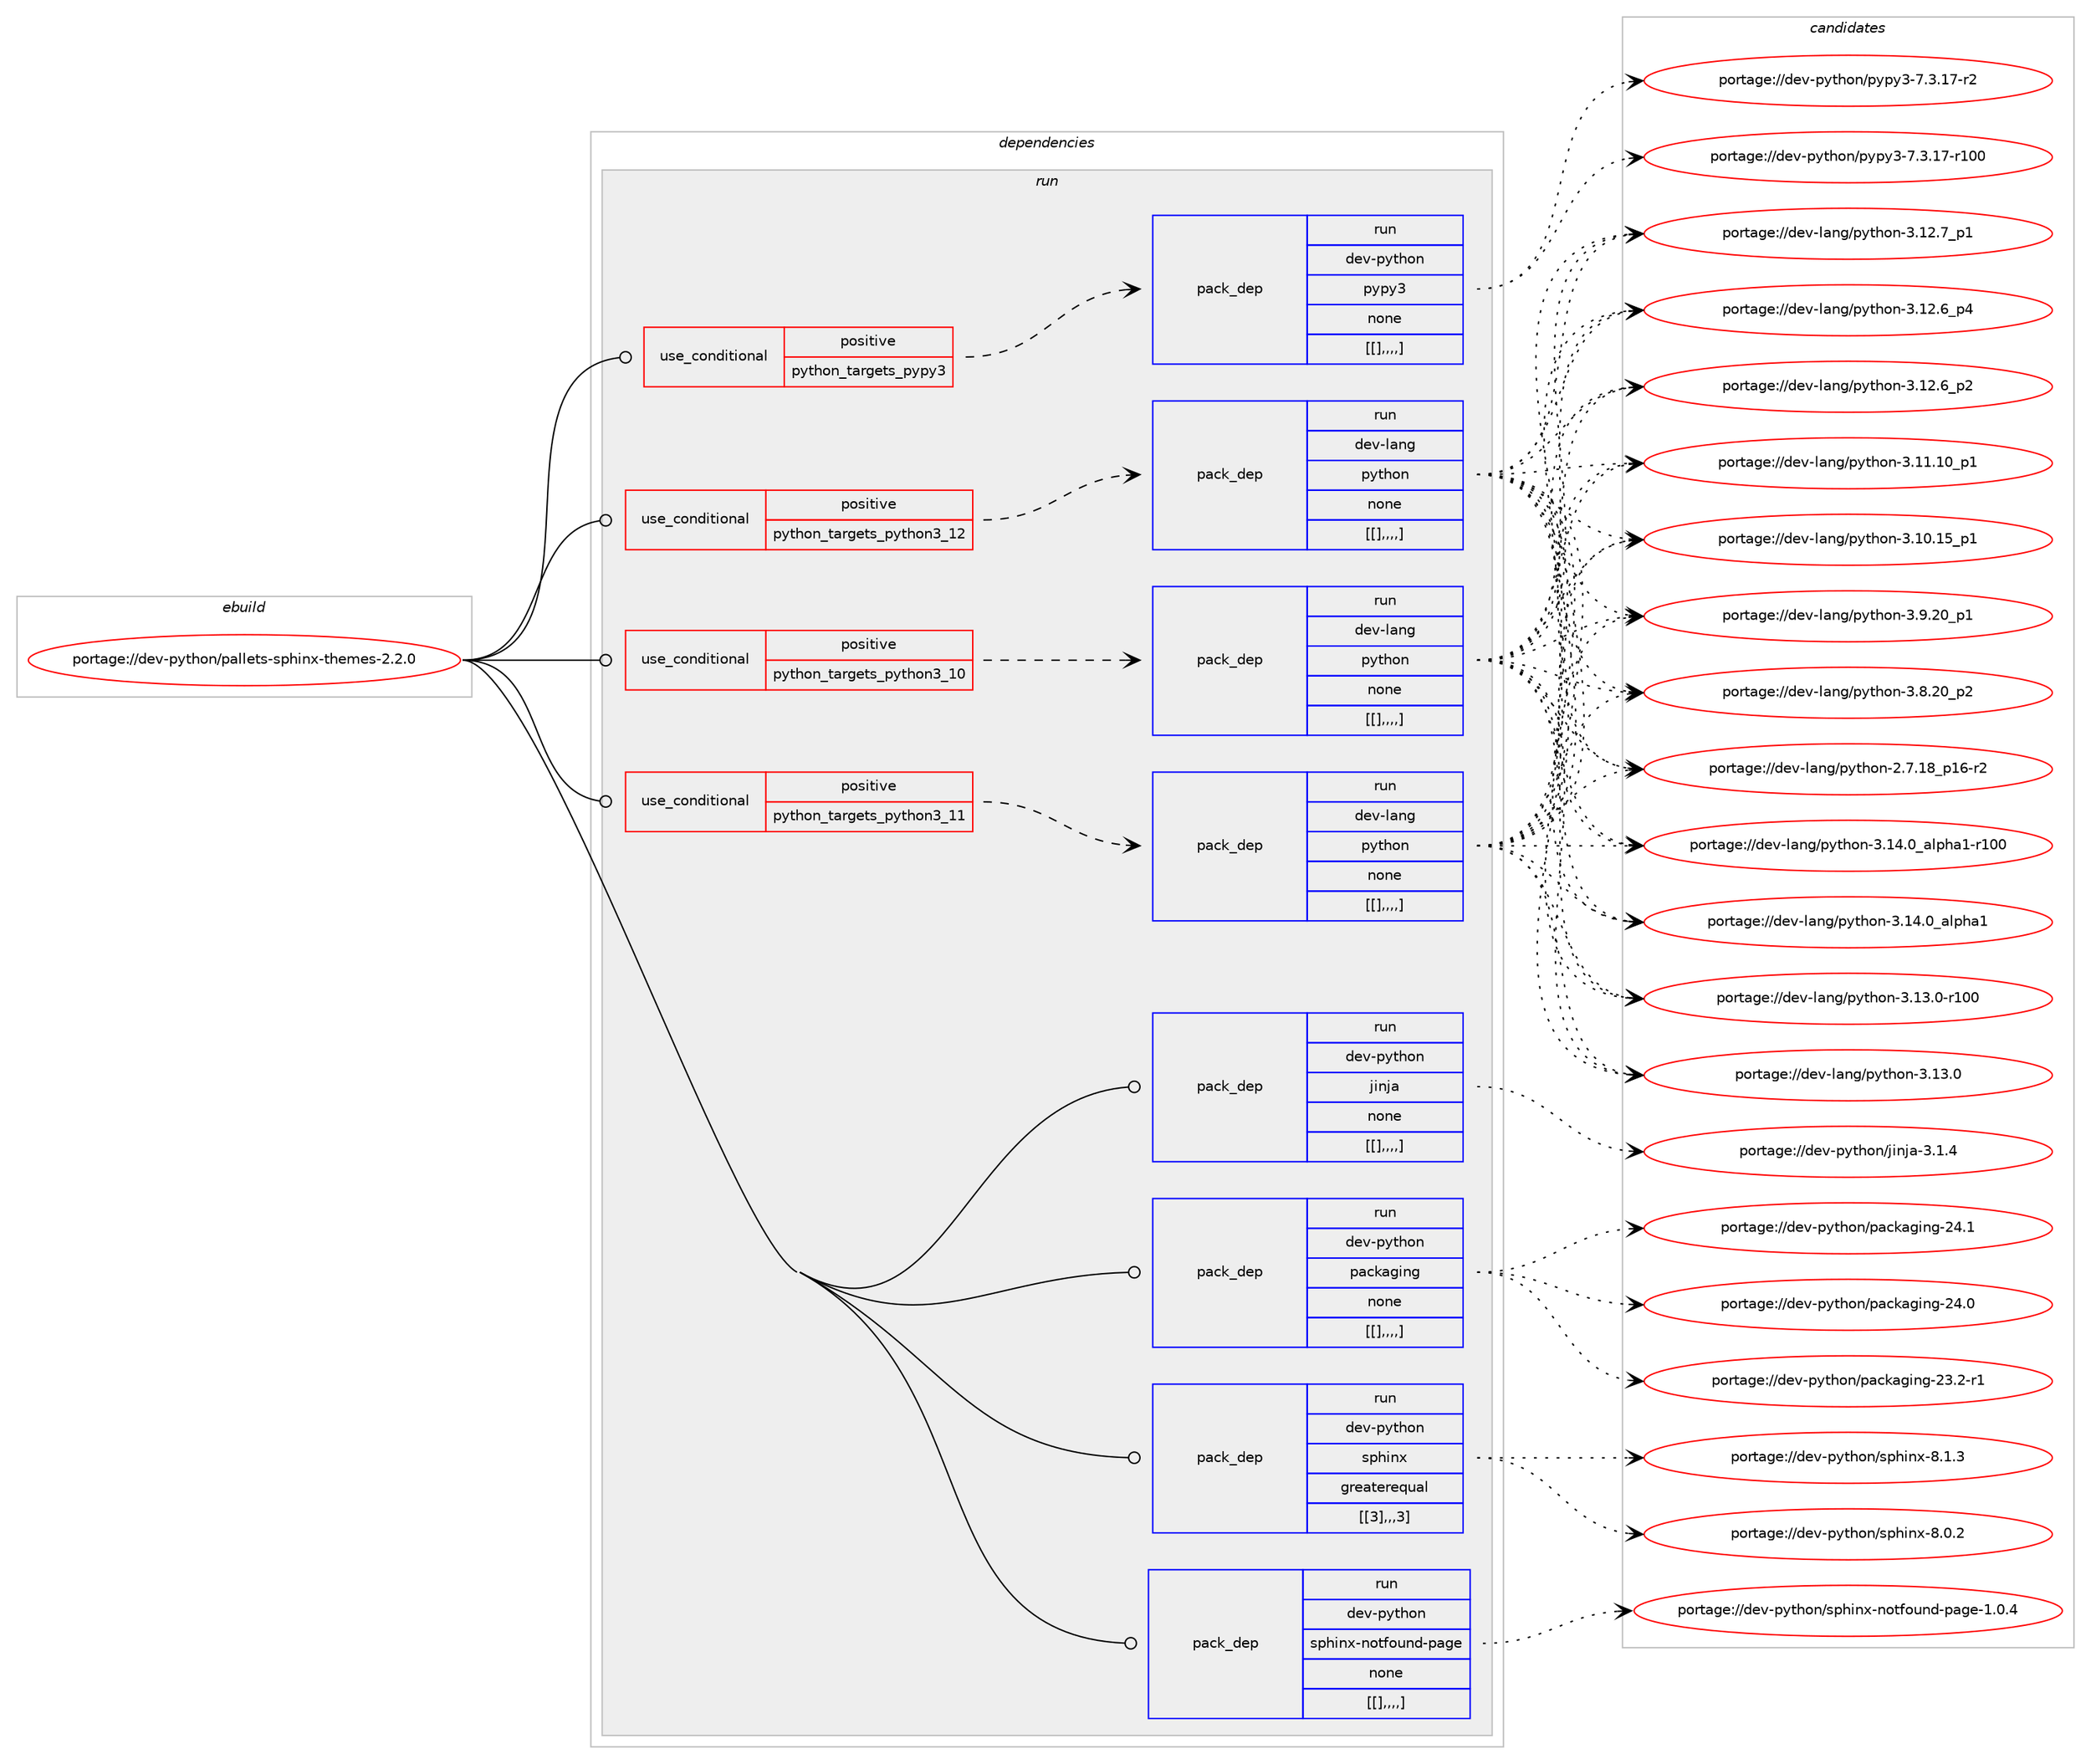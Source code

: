 digraph prolog {

# *************
# Graph options
# *************

newrank=true;
concentrate=true;
compound=true;
graph [rankdir=LR,fontname=Helvetica,fontsize=10,ranksep=1.5];#, ranksep=2.5, nodesep=0.2];
edge  [arrowhead=vee];
node  [fontname=Helvetica,fontsize=10];

# **********
# The ebuild
# **********

subgraph cluster_leftcol {
color=gray;
label=<<i>ebuild</i>>;
id [label="portage://dev-python/pallets-sphinx-themes-2.2.0", color=red, width=4, href="../dev-python/pallets-sphinx-themes-2.2.0.svg"];
}

# ****************
# The dependencies
# ****************

subgraph cluster_midcol {
color=gray;
label=<<i>dependencies</i>>;
subgraph cluster_compile {
fillcolor="#eeeeee";
style=filled;
label=<<i>compile</i>>;
}
subgraph cluster_compileandrun {
fillcolor="#eeeeee";
style=filled;
label=<<i>compile and run</i>>;
}
subgraph cluster_run {
fillcolor="#eeeeee";
style=filled;
label=<<i>run</i>>;
subgraph cond38033 {
dependency159507 [label=<<TABLE BORDER="0" CELLBORDER="1" CELLSPACING="0" CELLPADDING="4"><TR><TD ROWSPAN="3" CELLPADDING="10">use_conditional</TD></TR><TR><TD>positive</TD></TR><TR><TD>python_targets_pypy3</TD></TR></TABLE>>, shape=none, color=red];
subgraph pack120156 {
dependency159514 [label=<<TABLE BORDER="0" CELLBORDER="1" CELLSPACING="0" CELLPADDING="4" WIDTH="220"><TR><TD ROWSPAN="6" CELLPADDING="30">pack_dep</TD></TR><TR><TD WIDTH="110">run</TD></TR><TR><TD>dev-python</TD></TR><TR><TD>pypy3</TD></TR><TR><TD>none</TD></TR><TR><TD>[[],,,,]</TD></TR></TABLE>>, shape=none, color=blue];
}
dependency159507:e -> dependency159514:w [weight=20,style="dashed",arrowhead="vee"];
}
id:e -> dependency159507:w [weight=20,style="solid",arrowhead="odot"];
subgraph cond38059 {
dependency159539 [label=<<TABLE BORDER="0" CELLBORDER="1" CELLSPACING="0" CELLPADDING="4"><TR><TD ROWSPAN="3" CELLPADDING="10">use_conditional</TD></TR><TR><TD>positive</TD></TR><TR><TD>python_targets_python3_10</TD></TR></TABLE>>, shape=none, color=red];
subgraph pack120212 {
dependency159610 [label=<<TABLE BORDER="0" CELLBORDER="1" CELLSPACING="0" CELLPADDING="4" WIDTH="220"><TR><TD ROWSPAN="6" CELLPADDING="30">pack_dep</TD></TR><TR><TD WIDTH="110">run</TD></TR><TR><TD>dev-lang</TD></TR><TR><TD>python</TD></TR><TR><TD>none</TD></TR><TR><TD>[[],,,,]</TD></TR></TABLE>>, shape=none, color=blue];
}
dependency159539:e -> dependency159610:w [weight=20,style="dashed",arrowhead="vee"];
}
id:e -> dependency159539:w [weight=20,style="solid",arrowhead="odot"];
subgraph cond38088 {
dependency159658 [label=<<TABLE BORDER="0" CELLBORDER="1" CELLSPACING="0" CELLPADDING="4"><TR><TD ROWSPAN="3" CELLPADDING="10">use_conditional</TD></TR><TR><TD>positive</TD></TR><TR><TD>python_targets_python3_11</TD></TR></TABLE>>, shape=none, color=red];
subgraph pack120251 {
dependency159673 [label=<<TABLE BORDER="0" CELLBORDER="1" CELLSPACING="0" CELLPADDING="4" WIDTH="220"><TR><TD ROWSPAN="6" CELLPADDING="30">pack_dep</TD></TR><TR><TD WIDTH="110">run</TD></TR><TR><TD>dev-lang</TD></TR><TR><TD>python</TD></TR><TR><TD>none</TD></TR><TR><TD>[[],,,,]</TD></TR></TABLE>>, shape=none, color=blue];
}
dependency159658:e -> dependency159673:w [weight=20,style="dashed",arrowhead="vee"];
}
id:e -> dependency159658:w [weight=20,style="solid",arrowhead="odot"];
subgraph cond38111 {
dependency159694 [label=<<TABLE BORDER="0" CELLBORDER="1" CELLSPACING="0" CELLPADDING="4"><TR><TD ROWSPAN="3" CELLPADDING="10">use_conditional</TD></TR><TR><TD>positive</TD></TR><TR><TD>python_targets_python3_12</TD></TR></TABLE>>, shape=none, color=red];
subgraph pack120282 {
dependency159716 [label=<<TABLE BORDER="0" CELLBORDER="1" CELLSPACING="0" CELLPADDING="4" WIDTH="220"><TR><TD ROWSPAN="6" CELLPADDING="30">pack_dep</TD></TR><TR><TD WIDTH="110">run</TD></TR><TR><TD>dev-lang</TD></TR><TR><TD>python</TD></TR><TR><TD>none</TD></TR><TR><TD>[[],,,,]</TD></TR></TABLE>>, shape=none, color=blue];
}
dependency159694:e -> dependency159716:w [weight=20,style="dashed",arrowhead="vee"];
}
id:e -> dependency159694:w [weight=20,style="solid",arrowhead="odot"];
subgraph pack120287 {
dependency159739 [label=<<TABLE BORDER="0" CELLBORDER="1" CELLSPACING="0" CELLPADDING="4" WIDTH="220"><TR><TD ROWSPAN="6" CELLPADDING="30">pack_dep</TD></TR><TR><TD WIDTH="110">run</TD></TR><TR><TD>dev-python</TD></TR><TR><TD>jinja</TD></TR><TR><TD>none</TD></TR><TR><TD>[[],,,,]</TD></TR></TABLE>>, shape=none, color=blue];
}
id:e -> dependency159739:w [weight=20,style="solid",arrowhead="odot"];
subgraph pack120300 {
dependency159777 [label=<<TABLE BORDER="0" CELLBORDER="1" CELLSPACING="0" CELLPADDING="4" WIDTH="220"><TR><TD ROWSPAN="6" CELLPADDING="30">pack_dep</TD></TR><TR><TD WIDTH="110">run</TD></TR><TR><TD>dev-python</TD></TR><TR><TD>packaging</TD></TR><TR><TD>none</TD></TR><TR><TD>[[],,,,]</TD></TR></TABLE>>, shape=none, color=blue];
}
id:e -> dependency159777:w [weight=20,style="solid",arrowhead="odot"];
subgraph pack120336 {
dependency159806 [label=<<TABLE BORDER="0" CELLBORDER="1" CELLSPACING="0" CELLPADDING="4" WIDTH="220"><TR><TD ROWSPAN="6" CELLPADDING="30">pack_dep</TD></TR><TR><TD WIDTH="110">run</TD></TR><TR><TD>dev-python</TD></TR><TR><TD>sphinx</TD></TR><TR><TD>greaterequal</TD></TR><TR><TD>[[3],,,3]</TD></TR></TABLE>>, shape=none, color=blue];
}
id:e -> dependency159806:w [weight=20,style="solid",arrowhead="odot"];
subgraph pack120349 {
dependency159828 [label=<<TABLE BORDER="0" CELLBORDER="1" CELLSPACING="0" CELLPADDING="4" WIDTH="220"><TR><TD ROWSPAN="6" CELLPADDING="30">pack_dep</TD></TR><TR><TD WIDTH="110">run</TD></TR><TR><TD>dev-python</TD></TR><TR><TD>sphinx-notfound-page</TD></TR><TR><TD>none</TD></TR><TR><TD>[[],,,,]</TD></TR></TABLE>>, shape=none, color=blue];
}
id:e -> dependency159828:w [weight=20,style="solid",arrowhead="odot"];
}
}

# **************
# The candidates
# **************

subgraph cluster_choices {
rank=same;
color=gray;
label=<<i>candidates</i>>;

subgraph choice120005 {
color=black;
nodesep=1;
choice100101118451121211161041111104711212111212151455546514649554511450 [label="portage://dev-python/pypy3-7.3.17-r2", color=red, width=4,href="../dev-python/pypy3-7.3.17-r2.svg"];
choice1001011184511212111610411111047112121112121514555465146495545114494848 [label="portage://dev-python/pypy3-7.3.17-r100", color=red, width=4,href="../dev-python/pypy3-7.3.17-r100.svg"];
dependency159514:e -> choice100101118451121211161041111104711212111212151455546514649554511450:w [style=dotted,weight="100"];
dependency159514:e -> choice1001011184511212111610411111047112121112121514555465146495545114494848:w [style=dotted,weight="100"];
}
subgraph choice120020 {
color=black;
nodesep=1;
choice100101118451089711010347112121116104111110455146495246489597108112104974945114494848 [label="portage://dev-lang/python-3.14.0_alpha1-r100", color=red, width=4,href="../dev-lang/python-3.14.0_alpha1-r100.svg"];
choice1001011184510897110103471121211161041111104551464952464895971081121049749 [label="portage://dev-lang/python-3.14.0_alpha1", color=red, width=4,href="../dev-lang/python-3.14.0_alpha1.svg"];
choice1001011184510897110103471121211161041111104551464951464845114494848 [label="portage://dev-lang/python-3.13.0-r100", color=red, width=4,href="../dev-lang/python-3.13.0-r100.svg"];
choice10010111845108971101034711212111610411111045514649514648 [label="portage://dev-lang/python-3.13.0", color=red, width=4,href="../dev-lang/python-3.13.0.svg"];
choice100101118451089711010347112121116104111110455146495046559511249 [label="portage://dev-lang/python-3.12.7_p1", color=red, width=4,href="../dev-lang/python-3.12.7_p1.svg"];
choice100101118451089711010347112121116104111110455146495046549511252 [label="portage://dev-lang/python-3.12.6_p4", color=red, width=4,href="../dev-lang/python-3.12.6_p4.svg"];
choice100101118451089711010347112121116104111110455146495046549511250 [label="portage://dev-lang/python-3.12.6_p2", color=red, width=4,href="../dev-lang/python-3.12.6_p2.svg"];
choice10010111845108971101034711212111610411111045514649494649489511249 [label="portage://dev-lang/python-3.11.10_p1", color=red, width=4,href="../dev-lang/python-3.11.10_p1.svg"];
choice10010111845108971101034711212111610411111045514649484649539511249 [label="portage://dev-lang/python-3.10.15_p1", color=red, width=4,href="../dev-lang/python-3.10.15_p1.svg"];
choice100101118451089711010347112121116104111110455146574650489511249 [label="portage://dev-lang/python-3.9.20_p1", color=red, width=4,href="../dev-lang/python-3.9.20_p1.svg"];
choice100101118451089711010347112121116104111110455146564650489511250 [label="portage://dev-lang/python-3.8.20_p2", color=red, width=4,href="../dev-lang/python-3.8.20_p2.svg"];
choice100101118451089711010347112121116104111110455046554649569511249544511450 [label="portage://dev-lang/python-2.7.18_p16-r2", color=red, width=4,href="../dev-lang/python-2.7.18_p16-r2.svg"];
dependency159610:e -> choice100101118451089711010347112121116104111110455146495246489597108112104974945114494848:w [style=dotted,weight="100"];
dependency159610:e -> choice1001011184510897110103471121211161041111104551464952464895971081121049749:w [style=dotted,weight="100"];
dependency159610:e -> choice1001011184510897110103471121211161041111104551464951464845114494848:w [style=dotted,weight="100"];
dependency159610:e -> choice10010111845108971101034711212111610411111045514649514648:w [style=dotted,weight="100"];
dependency159610:e -> choice100101118451089711010347112121116104111110455146495046559511249:w [style=dotted,weight="100"];
dependency159610:e -> choice100101118451089711010347112121116104111110455146495046549511252:w [style=dotted,weight="100"];
dependency159610:e -> choice100101118451089711010347112121116104111110455146495046549511250:w [style=dotted,weight="100"];
dependency159610:e -> choice10010111845108971101034711212111610411111045514649494649489511249:w [style=dotted,weight="100"];
dependency159610:e -> choice10010111845108971101034711212111610411111045514649484649539511249:w [style=dotted,weight="100"];
dependency159610:e -> choice100101118451089711010347112121116104111110455146574650489511249:w [style=dotted,weight="100"];
dependency159610:e -> choice100101118451089711010347112121116104111110455146564650489511250:w [style=dotted,weight="100"];
dependency159610:e -> choice100101118451089711010347112121116104111110455046554649569511249544511450:w [style=dotted,weight="100"];
}
subgraph choice120031 {
color=black;
nodesep=1;
choice100101118451089711010347112121116104111110455146495246489597108112104974945114494848 [label="portage://dev-lang/python-3.14.0_alpha1-r100", color=red, width=4,href="../dev-lang/python-3.14.0_alpha1-r100.svg"];
choice1001011184510897110103471121211161041111104551464952464895971081121049749 [label="portage://dev-lang/python-3.14.0_alpha1", color=red, width=4,href="../dev-lang/python-3.14.0_alpha1.svg"];
choice1001011184510897110103471121211161041111104551464951464845114494848 [label="portage://dev-lang/python-3.13.0-r100", color=red, width=4,href="../dev-lang/python-3.13.0-r100.svg"];
choice10010111845108971101034711212111610411111045514649514648 [label="portage://dev-lang/python-3.13.0", color=red, width=4,href="../dev-lang/python-3.13.0.svg"];
choice100101118451089711010347112121116104111110455146495046559511249 [label="portage://dev-lang/python-3.12.7_p1", color=red, width=4,href="../dev-lang/python-3.12.7_p1.svg"];
choice100101118451089711010347112121116104111110455146495046549511252 [label="portage://dev-lang/python-3.12.6_p4", color=red, width=4,href="../dev-lang/python-3.12.6_p4.svg"];
choice100101118451089711010347112121116104111110455146495046549511250 [label="portage://dev-lang/python-3.12.6_p2", color=red, width=4,href="../dev-lang/python-3.12.6_p2.svg"];
choice10010111845108971101034711212111610411111045514649494649489511249 [label="portage://dev-lang/python-3.11.10_p1", color=red, width=4,href="../dev-lang/python-3.11.10_p1.svg"];
choice10010111845108971101034711212111610411111045514649484649539511249 [label="portage://dev-lang/python-3.10.15_p1", color=red, width=4,href="../dev-lang/python-3.10.15_p1.svg"];
choice100101118451089711010347112121116104111110455146574650489511249 [label="portage://dev-lang/python-3.9.20_p1", color=red, width=4,href="../dev-lang/python-3.9.20_p1.svg"];
choice100101118451089711010347112121116104111110455146564650489511250 [label="portage://dev-lang/python-3.8.20_p2", color=red, width=4,href="../dev-lang/python-3.8.20_p2.svg"];
choice100101118451089711010347112121116104111110455046554649569511249544511450 [label="portage://dev-lang/python-2.7.18_p16-r2", color=red, width=4,href="../dev-lang/python-2.7.18_p16-r2.svg"];
dependency159673:e -> choice100101118451089711010347112121116104111110455146495246489597108112104974945114494848:w [style=dotted,weight="100"];
dependency159673:e -> choice1001011184510897110103471121211161041111104551464952464895971081121049749:w [style=dotted,weight="100"];
dependency159673:e -> choice1001011184510897110103471121211161041111104551464951464845114494848:w [style=dotted,weight="100"];
dependency159673:e -> choice10010111845108971101034711212111610411111045514649514648:w [style=dotted,weight="100"];
dependency159673:e -> choice100101118451089711010347112121116104111110455146495046559511249:w [style=dotted,weight="100"];
dependency159673:e -> choice100101118451089711010347112121116104111110455146495046549511252:w [style=dotted,weight="100"];
dependency159673:e -> choice100101118451089711010347112121116104111110455146495046549511250:w [style=dotted,weight="100"];
dependency159673:e -> choice10010111845108971101034711212111610411111045514649494649489511249:w [style=dotted,weight="100"];
dependency159673:e -> choice10010111845108971101034711212111610411111045514649484649539511249:w [style=dotted,weight="100"];
dependency159673:e -> choice100101118451089711010347112121116104111110455146574650489511249:w [style=dotted,weight="100"];
dependency159673:e -> choice100101118451089711010347112121116104111110455146564650489511250:w [style=dotted,weight="100"];
dependency159673:e -> choice100101118451089711010347112121116104111110455046554649569511249544511450:w [style=dotted,weight="100"];
}
subgraph choice120045 {
color=black;
nodesep=1;
choice100101118451089711010347112121116104111110455146495246489597108112104974945114494848 [label="portage://dev-lang/python-3.14.0_alpha1-r100", color=red, width=4,href="../dev-lang/python-3.14.0_alpha1-r100.svg"];
choice1001011184510897110103471121211161041111104551464952464895971081121049749 [label="portage://dev-lang/python-3.14.0_alpha1", color=red, width=4,href="../dev-lang/python-3.14.0_alpha1.svg"];
choice1001011184510897110103471121211161041111104551464951464845114494848 [label="portage://dev-lang/python-3.13.0-r100", color=red, width=4,href="../dev-lang/python-3.13.0-r100.svg"];
choice10010111845108971101034711212111610411111045514649514648 [label="portage://dev-lang/python-3.13.0", color=red, width=4,href="../dev-lang/python-3.13.0.svg"];
choice100101118451089711010347112121116104111110455146495046559511249 [label="portage://dev-lang/python-3.12.7_p1", color=red, width=4,href="../dev-lang/python-3.12.7_p1.svg"];
choice100101118451089711010347112121116104111110455146495046549511252 [label="portage://dev-lang/python-3.12.6_p4", color=red, width=4,href="../dev-lang/python-3.12.6_p4.svg"];
choice100101118451089711010347112121116104111110455146495046549511250 [label="portage://dev-lang/python-3.12.6_p2", color=red, width=4,href="../dev-lang/python-3.12.6_p2.svg"];
choice10010111845108971101034711212111610411111045514649494649489511249 [label="portage://dev-lang/python-3.11.10_p1", color=red, width=4,href="../dev-lang/python-3.11.10_p1.svg"];
choice10010111845108971101034711212111610411111045514649484649539511249 [label="portage://dev-lang/python-3.10.15_p1", color=red, width=4,href="../dev-lang/python-3.10.15_p1.svg"];
choice100101118451089711010347112121116104111110455146574650489511249 [label="portage://dev-lang/python-3.9.20_p1", color=red, width=4,href="../dev-lang/python-3.9.20_p1.svg"];
choice100101118451089711010347112121116104111110455146564650489511250 [label="portage://dev-lang/python-3.8.20_p2", color=red, width=4,href="../dev-lang/python-3.8.20_p2.svg"];
choice100101118451089711010347112121116104111110455046554649569511249544511450 [label="portage://dev-lang/python-2.7.18_p16-r2", color=red, width=4,href="../dev-lang/python-2.7.18_p16-r2.svg"];
dependency159716:e -> choice100101118451089711010347112121116104111110455146495246489597108112104974945114494848:w [style=dotted,weight="100"];
dependency159716:e -> choice1001011184510897110103471121211161041111104551464952464895971081121049749:w [style=dotted,weight="100"];
dependency159716:e -> choice1001011184510897110103471121211161041111104551464951464845114494848:w [style=dotted,weight="100"];
dependency159716:e -> choice10010111845108971101034711212111610411111045514649514648:w [style=dotted,weight="100"];
dependency159716:e -> choice100101118451089711010347112121116104111110455146495046559511249:w [style=dotted,weight="100"];
dependency159716:e -> choice100101118451089711010347112121116104111110455146495046549511252:w [style=dotted,weight="100"];
dependency159716:e -> choice100101118451089711010347112121116104111110455146495046549511250:w [style=dotted,weight="100"];
dependency159716:e -> choice10010111845108971101034711212111610411111045514649494649489511249:w [style=dotted,weight="100"];
dependency159716:e -> choice10010111845108971101034711212111610411111045514649484649539511249:w [style=dotted,weight="100"];
dependency159716:e -> choice100101118451089711010347112121116104111110455146574650489511249:w [style=dotted,weight="100"];
dependency159716:e -> choice100101118451089711010347112121116104111110455146564650489511250:w [style=dotted,weight="100"];
dependency159716:e -> choice100101118451089711010347112121116104111110455046554649569511249544511450:w [style=dotted,weight="100"];
}
subgraph choice120069 {
color=black;
nodesep=1;
choice100101118451121211161041111104710610511010697455146494652 [label="portage://dev-python/jinja-3.1.4", color=red, width=4,href="../dev-python/jinja-3.1.4.svg"];
dependency159739:e -> choice100101118451121211161041111104710610511010697455146494652:w [style=dotted,weight="100"];
}
subgraph choice120071 {
color=black;
nodesep=1;
choice10010111845112121116104111110471129799107971031051101034550524649 [label="portage://dev-python/packaging-24.1", color=red, width=4,href="../dev-python/packaging-24.1.svg"];
choice10010111845112121116104111110471129799107971031051101034550524648 [label="portage://dev-python/packaging-24.0", color=red, width=4,href="../dev-python/packaging-24.0.svg"];
choice100101118451121211161041111104711297991079710310511010345505146504511449 [label="portage://dev-python/packaging-23.2-r1", color=red, width=4,href="../dev-python/packaging-23.2-r1.svg"];
dependency159777:e -> choice10010111845112121116104111110471129799107971031051101034550524649:w [style=dotted,weight="100"];
dependency159777:e -> choice10010111845112121116104111110471129799107971031051101034550524648:w [style=dotted,weight="100"];
dependency159777:e -> choice100101118451121211161041111104711297991079710310511010345505146504511449:w [style=dotted,weight="100"];
}
subgraph choice120075 {
color=black;
nodesep=1;
choice1001011184511212111610411111047115112104105110120455646494651 [label="portage://dev-python/sphinx-8.1.3", color=red, width=4,href="../dev-python/sphinx-8.1.3.svg"];
choice1001011184511212111610411111047115112104105110120455646484650 [label="portage://dev-python/sphinx-8.0.2", color=red, width=4,href="../dev-python/sphinx-8.0.2.svg"];
dependency159806:e -> choice1001011184511212111610411111047115112104105110120455646494651:w [style=dotted,weight="100"];
dependency159806:e -> choice1001011184511212111610411111047115112104105110120455646484650:w [style=dotted,weight="100"];
}
subgraph choice120133 {
color=black;
nodesep=1;
choice1001011184511212111610411111047115112104105110120451101111161021111171101004511297103101454946484652 [label="portage://dev-python/sphinx-notfound-page-1.0.4", color=red, width=4,href="../dev-python/sphinx-notfound-page-1.0.4.svg"];
dependency159828:e -> choice1001011184511212111610411111047115112104105110120451101111161021111171101004511297103101454946484652:w [style=dotted,weight="100"];
}
}

}
